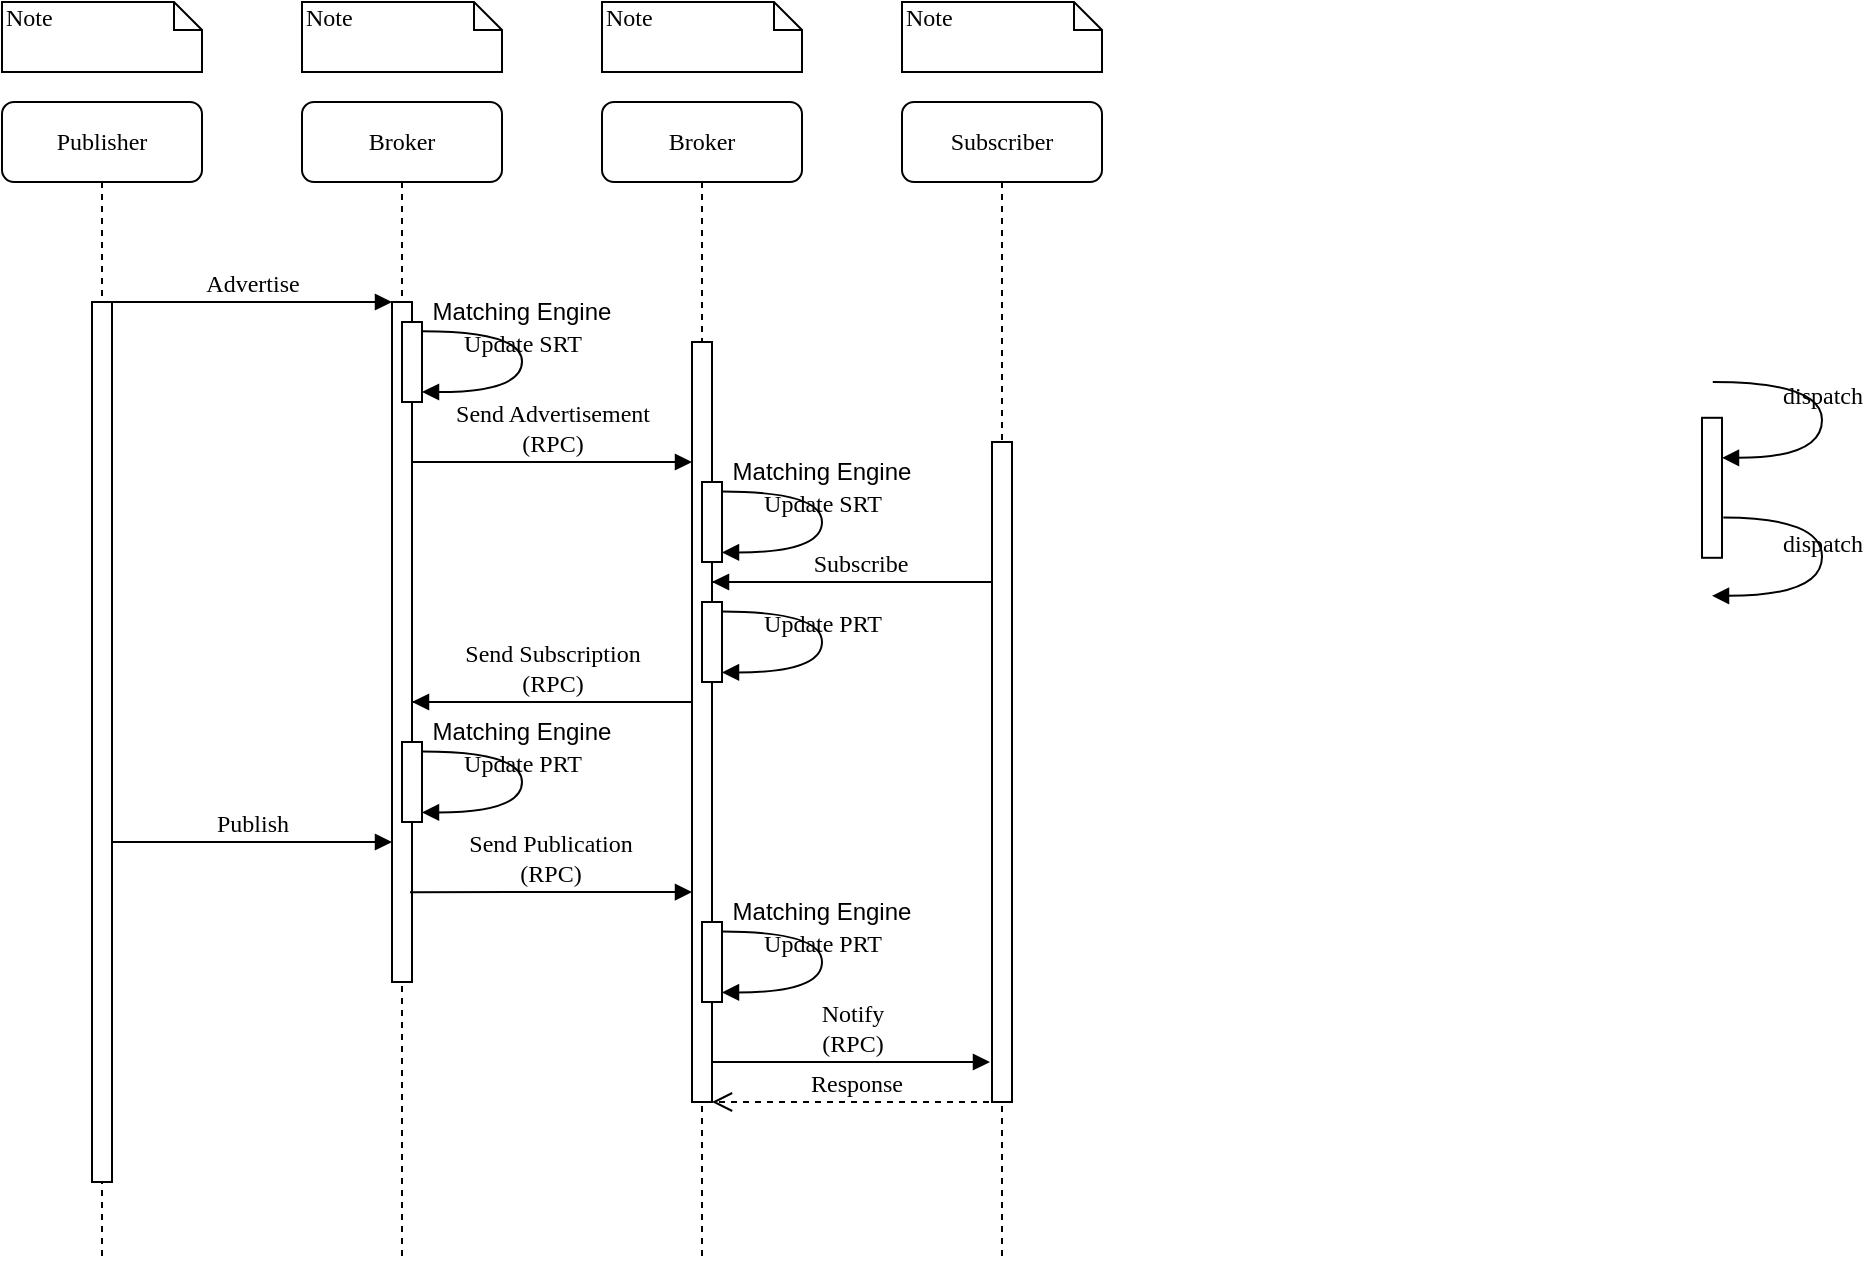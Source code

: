 <mxfile version="23.1.3" type="device">
  <diagram name="Page-1" id="13e1069c-82ec-6db2-03f1-153e76fe0fe0">
    <mxGraphModel dx="1434" dy="746" grid="1" gridSize="10" guides="1" tooltips="1" connect="1" arrows="1" fold="1" page="1" pageScale="1" pageWidth="1100" pageHeight="850" background="none" math="0" shadow="0">
      <root>
        <mxCell id="0" />
        <mxCell id="1" parent="0" />
        <mxCell id="7baba1c4bc27f4b0-2" value="Broker" style="shape=umlLifeline;perimeter=lifelinePerimeter;whiteSpace=wrap;html=1;container=1;collapsible=0;recursiveResize=0;outlineConnect=0;rounded=1;shadow=0;comic=0;labelBackgroundColor=none;strokeWidth=1;fontFamily=Verdana;fontSize=12;align=center;" parent="1" vertex="1">
          <mxGeometry x="240" y="80" width="100" height="580" as="geometry" />
        </mxCell>
        <mxCell id="7baba1c4bc27f4b0-10" value="" style="html=1;points=[];perimeter=orthogonalPerimeter;rounded=0;shadow=0;comic=0;labelBackgroundColor=none;strokeWidth=1;fontFamily=Verdana;fontSize=12;align=center;" parent="7baba1c4bc27f4b0-2" vertex="1">
          <mxGeometry x="45" y="100" width="10" height="340" as="geometry" />
        </mxCell>
        <mxCell id="PTlRN3kUim8A8EuhhCKj-19" value="" style="html=1;points=[];perimeter=orthogonalPerimeter;rounded=0;shadow=0;comic=0;labelBackgroundColor=none;strokeWidth=1;fontFamily=Verdana;fontSize=12;align=center;" vertex="1" parent="7baba1c4bc27f4b0-2">
          <mxGeometry x="50" y="320" width="10" height="40" as="geometry" />
        </mxCell>
        <mxCell id="PTlRN3kUim8A8EuhhCKj-20" value="Update PRT" style="html=1;verticalAlign=bottom;endArrow=block;labelBackgroundColor=none;fontFamily=Verdana;fontSize=12;elbow=vertical;edgeStyle=orthogonalEdgeStyle;curved=1;entryX=1;entryY=1;entryPerimeter=0;exitX=1.038;exitY=0.345;exitPerimeter=0;entryDx=0;entryDy=0;" edge="1" parent="7baba1c4bc27f4b0-2">
          <mxGeometry x="0.004" relative="1" as="geometry">
            <mxPoint x="60.003" y="324.79" as="sourcePoint" />
            <mxPoint x="60" y="355.22" as="targetPoint" />
            <Array as="points">
              <mxPoint x="110" y="325.22" />
              <mxPoint x="110" y="355.22" />
            </Array>
            <mxPoint as="offset" />
          </mxGeometry>
        </mxCell>
        <mxCell id="7baba1c4bc27f4b0-3" value="Broker" style="shape=umlLifeline;perimeter=lifelinePerimeter;whiteSpace=wrap;html=1;container=1;collapsible=0;recursiveResize=0;outlineConnect=0;rounded=1;shadow=0;comic=0;labelBackgroundColor=none;strokeWidth=1;fontFamily=Verdana;fontSize=12;align=center;" parent="1" vertex="1">
          <mxGeometry x="390" y="80" width="100" height="580" as="geometry" />
        </mxCell>
        <mxCell id="7baba1c4bc27f4b0-13" value="" style="html=1;points=[];perimeter=orthogonalPerimeter;rounded=0;shadow=0;comic=0;labelBackgroundColor=none;strokeWidth=1;fontFamily=Verdana;fontSize=12;align=center;" parent="7baba1c4bc27f4b0-3" vertex="1">
          <mxGeometry x="45" y="120" width="10" height="380" as="geometry" />
        </mxCell>
        <mxCell id="7baba1c4bc27f4b0-14" value="Send Advertisement&lt;br&gt;(RPC)" style="html=1;verticalAlign=bottom;endArrow=block;entryX=0;entryY=0;labelBackgroundColor=none;fontFamily=Verdana;fontSize=12;edgeStyle=elbowEdgeStyle;elbow=vertical;" parent="7baba1c4bc27f4b0-3" edge="1">
          <mxGeometry relative="1" as="geometry">
            <mxPoint x="-95" y="180" as="sourcePoint" />
            <mxPoint x="45" y="180.0" as="targetPoint" />
          </mxGeometry>
        </mxCell>
        <mxCell id="PTlRN3kUim8A8EuhhCKj-13" value="" style="html=1;points=[];perimeter=orthogonalPerimeter;rounded=0;shadow=0;comic=0;labelBackgroundColor=none;strokeWidth=1;fontFamily=Verdana;fontSize=12;align=center;" vertex="1" parent="7baba1c4bc27f4b0-3">
          <mxGeometry x="50" y="190" width="10" height="40" as="geometry" />
        </mxCell>
        <mxCell id="PTlRN3kUim8A8EuhhCKj-14" value="Update SRT" style="html=1;verticalAlign=bottom;endArrow=block;labelBackgroundColor=none;fontFamily=Verdana;fontSize=12;elbow=vertical;edgeStyle=orthogonalEdgeStyle;curved=1;entryX=1;entryY=1;entryPerimeter=0;exitX=1.038;exitY=0.345;exitPerimeter=0;entryDx=0;entryDy=0;" edge="1" parent="7baba1c4bc27f4b0-3">
          <mxGeometry x="0.004" relative="1" as="geometry">
            <mxPoint x="60.003" y="194.79" as="sourcePoint" />
            <mxPoint x="60" y="225.22" as="targetPoint" />
            <Array as="points">
              <mxPoint x="110" y="195.22" />
              <mxPoint x="110" y="225.22" />
            </Array>
            <mxPoint as="offset" />
          </mxGeometry>
        </mxCell>
        <mxCell id="PTlRN3kUim8A8EuhhCKj-15" value="" style="html=1;points=[];perimeter=orthogonalPerimeter;rounded=0;shadow=0;comic=0;labelBackgroundColor=none;strokeWidth=1;fontFamily=Verdana;fontSize=12;align=center;" vertex="1" parent="7baba1c4bc27f4b0-3">
          <mxGeometry x="50" y="250" width="10" height="40" as="geometry" />
        </mxCell>
        <mxCell id="PTlRN3kUim8A8EuhhCKj-16" value="Update PRT" style="html=1;verticalAlign=bottom;endArrow=block;labelBackgroundColor=none;fontFamily=Verdana;fontSize=12;elbow=vertical;edgeStyle=orthogonalEdgeStyle;curved=1;entryX=1;entryY=1;entryPerimeter=0;exitX=1.038;exitY=0.345;exitPerimeter=0;entryDx=0;entryDy=0;" edge="1" parent="7baba1c4bc27f4b0-3">
          <mxGeometry x="0.004" relative="1" as="geometry">
            <mxPoint x="60.003" y="254.79" as="sourcePoint" />
            <mxPoint x="60" y="285.22" as="targetPoint" />
            <Array as="points">
              <mxPoint x="110" y="255.22" />
              <mxPoint x="110" y="285.22" />
            </Array>
            <mxPoint as="offset" />
          </mxGeometry>
        </mxCell>
        <mxCell id="PTlRN3kUim8A8EuhhCKj-23" value="" style="html=1;points=[];perimeter=orthogonalPerimeter;rounded=0;shadow=0;comic=0;labelBackgroundColor=none;strokeWidth=1;fontFamily=Verdana;fontSize=12;align=center;" vertex="1" parent="7baba1c4bc27f4b0-3">
          <mxGeometry x="50" y="410" width="10" height="40" as="geometry" />
        </mxCell>
        <mxCell id="PTlRN3kUim8A8EuhhCKj-24" value="Update PRT" style="html=1;verticalAlign=bottom;endArrow=block;labelBackgroundColor=none;fontFamily=Verdana;fontSize=12;elbow=vertical;edgeStyle=orthogonalEdgeStyle;curved=1;entryX=1;entryY=1;entryPerimeter=0;exitX=1.038;exitY=0.345;exitPerimeter=0;entryDx=0;entryDy=0;" edge="1" parent="7baba1c4bc27f4b0-3">
          <mxGeometry x="0.004" relative="1" as="geometry">
            <mxPoint x="60.003" y="414.79" as="sourcePoint" />
            <mxPoint x="60" y="445.22" as="targetPoint" />
            <Array as="points">
              <mxPoint x="110" y="415.22" />
              <mxPoint x="110" y="445.22" />
            </Array>
            <mxPoint as="offset" />
          </mxGeometry>
        </mxCell>
        <mxCell id="PTlRN3kUim8A8EuhhCKj-31" value="Matching Engine" style="text;html=1;align=center;verticalAlign=middle;whiteSpace=wrap;rounded=0;" vertex="1" parent="7baba1c4bc27f4b0-3">
          <mxGeometry x="60" y="390" width="100" height="30" as="geometry" />
        </mxCell>
        <mxCell id="PTlRN3kUim8A8EuhhCKj-10" value="Notify&lt;br&gt;(RPC)" style="html=1;verticalAlign=bottom;endArrow=block;labelBackgroundColor=none;fontFamily=Verdana;fontSize=12;edgeStyle=elbowEdgeStyle;elbow=vertical;entryX=0;entryY=1;entryDx=0;entryDy=0;entryPerimeter=0;" edge="1" parent="7baba1c4bc27f4b0-3">
          <mxGeometry relative="1" as="geometry">
            <mxPoint x="55" y="480" as="sourcePoint" />
            <Array as="points">
              <mxPoint x="75" y="480" />
            </Array>
            <mxPoint x="194" y="480" as="targetPoint" />
          </mxGeometry>
        </mxCell>
        <mxCell id="7baba1c4bc27f4b0-21" value="Response" style="html=1;verticalAlign=bottom;endArrow=open;dashed=1;endSize=8;labelBackgroundColor=none;fontFamily=Verdana;fontSize=12;edgeStyle=elbowEdgeStyle;elbow=vertical;" parent="7baba1c4bc27f4b0-3" source="7baba1c4bc27f4b0-5" edge="1">
          <mxGeometry relative="1" as="geometry">
            <mxPoint x="55" y="500" as="targetPoint" />
            <Array as="points">
              <mxPoint x="115" y="500" />
              <mxPoint x="145" y="500" />
            </Array>
            <mxPoint x="180" y="500" as="sourcePoint" />
          </mxGeometry>
        </mxCell>
        <mxCell id="7baba1c4bc27f4b0-5" value="Subscriber" style="shape=umlLifeline;perimeter=lifelinePerimeter;whiteSpace=wrap;html=1;container=1;collapsible=0;recursiveResize=0;outlineConnect=0;rounded=1;shadow=0;comic=0;labelBackgroundColor=none;strokeWidth=1;fontFamily=Verdana;fontSize=12;align=center;" parent="1" vertex="1">
          <mxGeometry x="540" y="80" width="100" height="580" as="geometry" />
        </mxCell>
        <mxCell id="7baba1c4bc27f4b0-19" value="" style="html=1;points=[];perimeter=orthogonalPerimeter;rounded=0;shadow=0;comic=0;labelBackgroundColor=none;strokeWidth=1;fontFamily=Verdana;fontSize=12;align=center;" parent="7baba1c4bc27f4b0-5" vertex="1">
          <mxGeometry x="45" y="170" width="10" height="330" as="geometry" />
        </mxCell>
        <mxCell id="7baba1c4bc27f4b0-8" value="Publisher" style="shape=umlLifeline;perimeter=lifelinePerimeter;whiteSpace=wrap;html=1;container=1;collapsible=0;recursiveResize=0;outlineConnect=0;rounded=1;shadow=0;comic=0;labelBackgroundColor=none;strokeWidth=1;fontFamily=Verdana;fontSize=12;align=center;" parent="1" vertex="1">
          <mxGeometry x="90" y="80" width="100" height="580" as="geometry" />
        </mxCell>
        <mxCell id="7baba1c4bc27f4b0-9" value="" style="html=1;points=[];perimeter=orthogonalPerimeter;rounded=0;shadow=0;comic=0;labelBackgroundColor=none;strokeWidth=1;fontFamily=Verdana;fontSize=12;align=center;" parent="7baba1c4bc27f4b0-8" vertex="1">
          <mxGeometry x="45" y="100" width="10" height="440" as="geometry" />
        </mxCell>
        <mxCell id="7baba1c4bc27f4b0-11" value="Advertise" style="html=1;verticalAlign=bottom;endArrow=block;entryX=0;entryY=0;labelBackgroundColor=none;fontFamily=Verdana;fontSize=12;edgeStyle=elbowEdgeStyle;elbow=vertical;" parent="1" source="7baba1c4bc27f4b0-9" target="7baba1c4bc27f4b0-10" edge="1">
          <mxGeometry relative="1" as="geometry">
            <mxPoint x="220" y="190" as="sourcePoint" />
            <mxPoint as="offset" />
          </mxGeometry>
        </mxCell>
        <mxCell id="7baba1c4bc27f4b0-34" value="" style="html=1;points=[];perimeter=orthogonalPerimeter;rounded=0;shadow=0;comic=0;labelBackgroundColor=none;strokeWidth=1;fontFamily=Verdana;fontSize=12;align=center;" parent="1" vertex="1">
          <mxGeometry x="940" y="237.9" width="10" height="70" as="geometry" />
        </mxCell>
        <mxCell id="7baba1c4bc27f4b0-35" value="dispatch" style="html=1;verticalAlign=bottom;endArrow=block;labelBackgroundColor=none;fontFamily=Verdana;fontSize=12;elbow=vertical;edgeStyle=orthogonalEdgeStyle;curved=1;entryX=1;entryY=0.286;entryPerimeter=0;exitX=1.038;exitY=0.345;exitPerimeter=0;" parent="1" target="7baba1c4bc27f4b0-34" edge="1">
          <mxGeometry x="-0.004" relative="1" as="geometry">
            <mxPoint x="945.38" y="220.0" as="sourcePoint" />
            <mxPoint x="945" y="167.9" as="targetPoint" />
            <Array as="points">
              <mxPoint x="1000" y="219.9" />
              <mxPoint x="1000" y="257.9" />
            </Array>
            <mxPoint as="offset" />
          </mxGeometry>
        </mxCell>
        <mxCell id="7baba1c4bc27f4b0-36" value="dispatch" style="html=1;verticalAlign=bottom;endArrow=block;labelBackgroundColor=none;fontFamily=Verdana;fontSize=12;elbow=vertical;edgeStyle=orthogonalEdgeStyle;curved=1;exitX=1.066;exitY=0.713;exitPerimeter=0;" parent="1" source="7baba1c4bc27f4b0-34" edge="1">
          <mxGeometry relative="1" as="geometry">
            <mxPoint x="960.333" y="287.9" as="sourcePoint" />
            <mxPoint x="945" y="326.9" as="targetPoint" />
            <Array as="points">
              <mxPoint x="1000" y="287.9" />
              <mxPoint x="1000" y="326.9" />
            </Array>
          </mxGeometry>
        </mxCell>
        <mxCell id="7baba1c4bc27f4b0-39" value="Update SRT" style="html=1;verticalAlign=bottom;endArrow=block;labelBackgroundColor=none;fontFamily=Verdana;fontSize=12;elbow=vertical;edgeStyle=orthogonalEdgeStyle;curved=1;entryX=1;entryY=1;entryPerimeter=0;exitX=1.038;exitY=0.345;exitPerimeter=0;entryDx=0;entryDy=0;" parent="1" edge="1">
          <mxGeometry x="0.004" relative="1" as="geometry">
            <mxPoint x="300.003" y="194.57" as="sourcePoint" />
            <mxPoint x="300" y="225" as="targetPoint" />
            <Array as="points">
              <mxPoint x="350" y="195" />
              <mxPoint x="350" y="225" />
            </Array>
            <mxPoint as="offset" />
          </mxGeometry>
        </mxCell>
        <mxCell id="7baba1c4bc27f4b0-40" value="Note" style="shape=note;whiteSpace=wrap;html=1;size=14;verticalAlign=top;align=left;spacingTop=-6;rounded=0;shadow=0;comic=0;labelBackgroundColor=none;strokeWidth=1;fontFamily=Verdana;fontSize=12" parent="1" vertex="1">
          <mxGeometry x="90" y="30" width="100" height="35" as="geometry" />
        </mxCell>
        <mxCell id="7baba1c4bc27f4b0-41" value="Note" style="shape=note;whiteSpace=wrap;html=1;size=14;verticalAlign=top;align=left;spacingTop=-6;rounded=0;shadow=0;comic=0;labelBackgroundColor=none;strokeWidth=1;fontFamily=Verdana;fontSize=12" parent="1" vertex="1">
          <mxGeometry x="240" y="30" width="100" height="35" as="geometry" />
        </mxCell>
        <mxCell id="7baba1c4bc27f4b0-42" value="Note" style="shape=note;whiteSpace=wrap;html=1;size=14;verticalAlign=top;align=left;spacingTop=-6;rounded=0;shadow=0;comic=0;labelBackgroundColor=none;strokeWidth=1;fontFamily=Verdana;fontSize=12" parent="1" vertex="1">
          <mxGeometry x="390" y="30" width="100" height="35" as="geometry" />
        </mxCell>
        <mxCell id="7baba1c4bc27f4b0-44" value="Note" style="shape=note;whiteSpace=wrap;html=1;size=14;verticalAlign=top;align=left;spacingTop=-6;rounded=0;shadow=0;comic=0;labelBackgroundColor=none;strokeWidth=1;fontFamily=Verdana;fontSize=12" parent="1" vertex="1">
          <mxGeometry x="540" y="30" width="100" height="35" as="geometry" />
        </mxCell>
        <mxCell id="7baba1c4bc27f4b0-20" value="Subscribe" style="html=1;verticalAlign=bottom;endArrow=block;labelBackgroundColor=none;fontFamily=Verdana;fontSize=12;edgeStyle=elbowEdgeStyle;elbow=vertical;" parent="1" edge="1">
          <mxGeometry x="0.488" relative="1" as="geometry">
            <mxPoint x="445" y="320" as="sourcePoint" />
            <mxPoint x="445" y="320" as="targetPoint" />
            <Array as="points">
              <mxPoint x="590" y="320" />
              <mxPoint x="680" y="350" />
            </Array>
            <mxPoint as="offset" />
          </mxGeometry>
        </mxCell>
        <mxCell id="PTlRN3kUim8A8EuhhCKj-7" value="Send Publication&lt;br style=&quot;border-color: var(--border-color);&quot;&gt;(RPC)" style="html=1;verticalAlign=bottom;endArrow=block;labelBackgroundColor=none;fontFamily=Verdana;fontSize=12;edgeStyle=elbowEdgeStyle;elbow=vertical;exitX=0.9;exitY=0.696;exitDx=0;exitDy=0;exitPerimeter=0;" edge="1" parent="1">
          <mxGeometry relative="1" as="geometry">
            <mxPoint x="294" y="475.08" as="sourcePoint" />
            <mxPoint x="435" y="475" as="targetPoint" />
            <Array as="points" />
          </mxGeometry>
        </mxCell>
        <mxCell id="PTlRN3kUim8A8EuhhCKj-5" value="Send Subscription&lt;br style=&quot;border-color: var(--border-color);&quot;&gt;(RPC)" style="html=1;verticalAlign=bottom;endArrow=block;labelBackgroundColor=none;fontFamily=Verdana;fontSize=12;edgeStyle=elbowEdgeStyle;elbow=vertical;" edge="1" parent="1">
          <mxGeometry x="0.516" relative="1" as="geometry">
            <mxPoint x="295" y="380" as="sourcePoint" />
            <mxPoint x="295" y="380" as="targetPoint" />
            <Array as="points">
              <mxPoint x="440" y="380" />
              <mxPoint x="530" y="410" />
            </Array>
            <mxPoint as="offset" />
          </mxGeometry>
        </mxCell>
        <mxCell id="PTlRN3kUim8A8EuhhCKj-6" value="Publish" style="html=1;verticalAlign=bottom;endArrow=block;entryX=0;entryY=0;labelBackgroundColor=none;fontFamily=Verdana;fontSize=12;edgeStyle=elbowEdgeStyle;elbow=vertical;exitX=1;exitY=0.591;exitDx=0;exitDy=0;exitPerimeter=0;" edge="1" parent="1">
          <mxGeometry relative="1" as="geometry">
            <mxPoint x="145" y="450.04" as="sourcePoint" />
            <mxPoint x="285" y="450" as="targetPoint" />
            <mxPoint as="offset" />
          </mxGeometry>
        </mxCell>
        <mxCell id="PTlRN3kUim8A8EuhhCKj-27" value="Matching Engine" style="text;html=1;align=center;verticalAlign=middle;whiteSpace=wrap;rounded=0;" vertex="1" parent="1">
          <mxGeometry x="300" y="170" width="100" height="30" as="geometry" />
        </mxCell>
        <mxCell id="7baba1c4bc27f4b0-37" value="" style="html=1;points=[];perimeter=orthogonalPerimeter;rounded=0;shadow=0;comic=0;labelBackgroundColor=none;strokeWidth=1;fontFamily=Verdana;fontSize=12;align=center;" parent="1" vertex="1">
          <mxGeometry x="290" y="190" width="10" height="40" as="geometry" />
        </mxCell>
        <mxCell id="PTlRN3kUim8A8EuhhCKj-28" value="Matching Engine" style="text;html=1;align=center;verticalAlign=middle;whiteSpace=wrap;rounded=0;" vertex="1" parent="1">
          <mxGeometry x="450" y="250" width="100" height="30" as="geometry" />
        </mxCell>
        <mxCell id="PTlRN3kUim8A8EuhhCKj-30" value="Matching Engine" style="text;html=1;align=center;verticalAlign=middle;whiteSpace=wrap;rounded=0;" vertex="1" parent="1">
          <mxGeometry x="300" y="380" width="100" height="30" as="geometry" />
        </mxCell>
      </root>
    </mxGraphModel>
  </diagram>
</mxfile>
